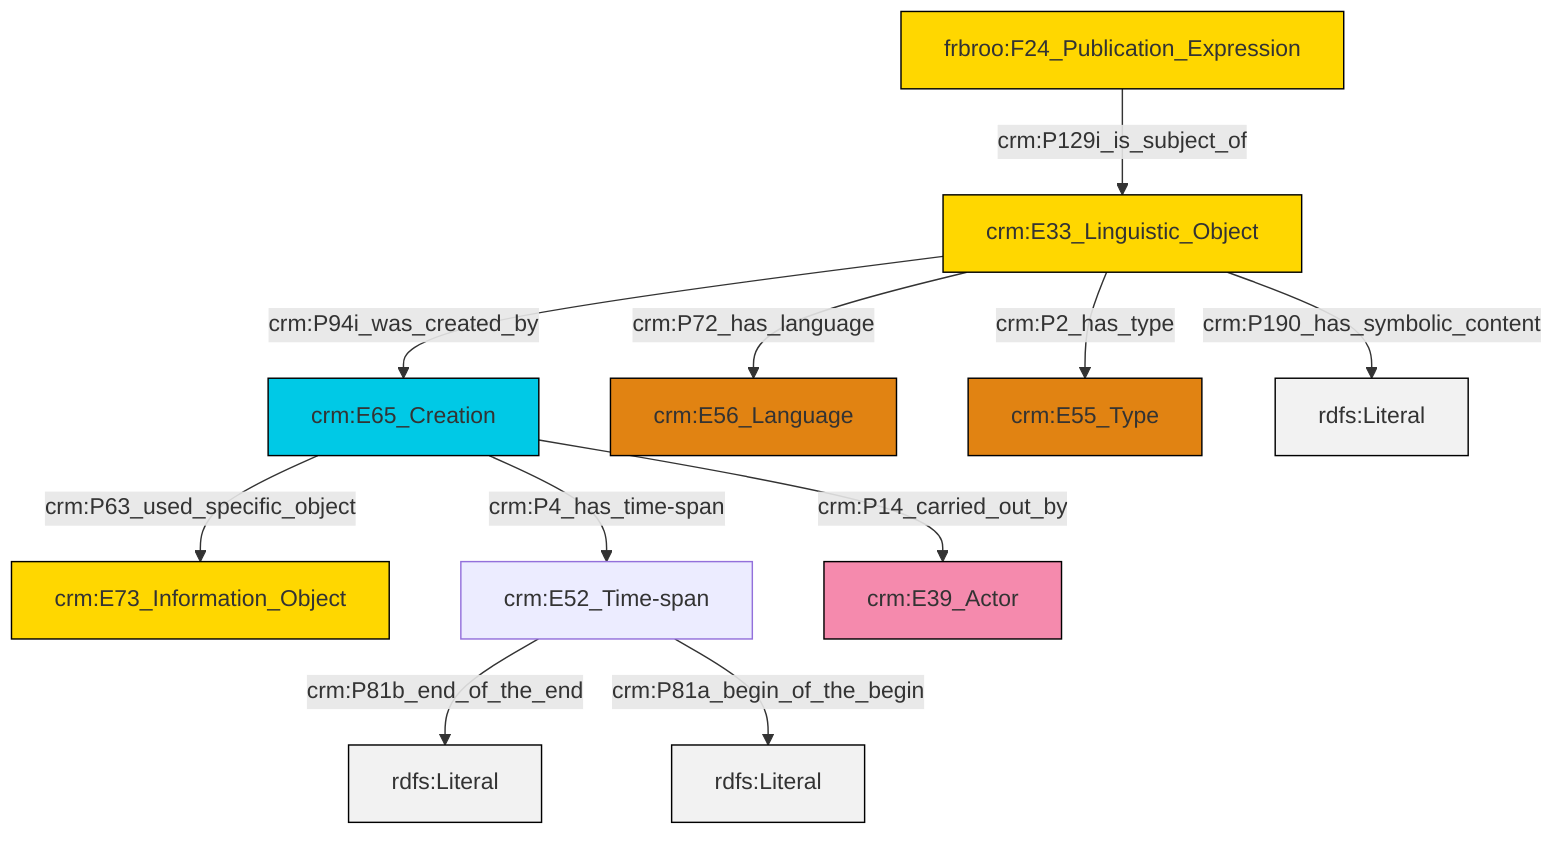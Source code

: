 graph TD
classDef Literal fill:#f2f2f2,stroke:#000000;
classDef CRM_Entity fill:#FFFFFF,stroke:#000000;
classDef Temporal_Entity fill:#00C9E6, stroke:#000000;
classDef Type fill:#E18312, stroke:#000000;
classDef Time-Span fill:#2C9C91, stroke:#000000;
classDef Appellation fill:#FFEB7F, stroke:#000000;
classDef Place fill:#008836, stroke:#000000;
classDef Persistent_Item fill:#B266B2, stroke:#000000;
classDef Conceptual_Object fill:#FFD700, stroke:#000000;
classDef Physical_Thing fill:#D2B48C, stroke:#000000;
classDef Actor fill:#f58aad, stroke:#000000;
classDef PC_Classes fill:#4ce600, stroke:#000000;
classDef Multi fill:#cccccc,stroke:#000000;

0["crm:E33_Linguistic_Object"]:::Conceptual_Object -->|crm:P94i_was_created_by| 1["crm:E65_Creation"]:::Temporal_Entity
0["crm:E33_Linguistic_Object"]:::Conceptual_Object -->|crm:P72_has_language| 3["crm:E56_Language"]:::Type
1["crm:E65_Creation"]:::Temporal_Entity -->|crm:P63_used_specific_object| 9["crm:E73_Information_Object"]:::Conceptual_Object
1["crm:E65_Creation"]:::Temporal_Entity -->|crm:P14_carried_out_by| 12["crm:E39_Actor"]:::Actor
10["crm:E52_Time-span"]:::Default -->|crm:P81b_end_of_the_end| 13[rdfs:Literal]:::Literal
0["crm:E33_Linguistic_Object"]:::Conceptual_Object -->|crm:P190_has_symbolic_content| 16[rdfs:Literal]:::Literal
1["crm:E65_Creation"]:::Temporal_Entity -->|crm:P4_has_time-span| 10["crm:E52_Time-span"]:::Default
0["crm:E33_Linguistic_Object"]:::Conceptual_Object -->|crm:P2_has_type| 7["crm:E55_Type"]:::Type
10["crm:E52_Time-span"]:::Default -->|crm:P81a_begin_of_the_begin| 18[rdfs:Literal]:::Literal
5["frbroo:F24_Publication_Expression"]:::Conceptual_Object -->|crm:P129i_is_subject_of| 0["crm:E33_Linguistic_Object"]:::Conceptual_Object